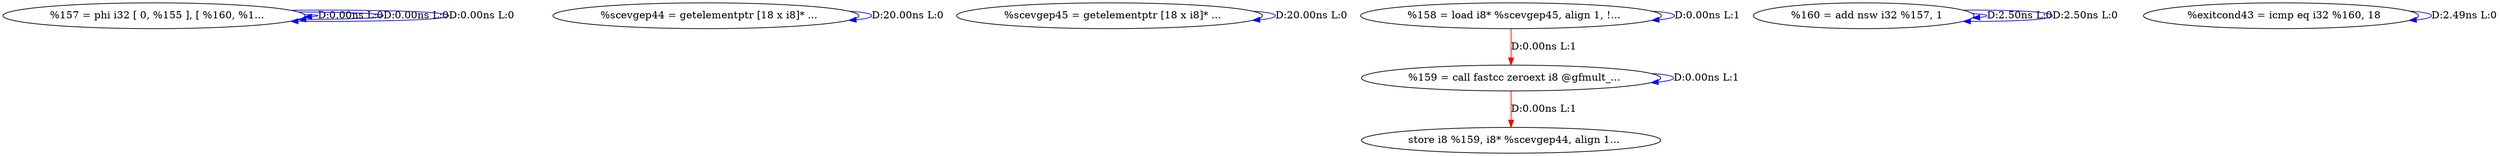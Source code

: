 digraph {
Node0x341f9e0[label="  %157 = phi i32 [ 0, %155 ], [ %160, %1..."];
Node0x341f9e0 -> Node0x341f9e0[label="D:0.00ns L:0",color=blue];
Node0x341f9e0 -> Node0x341f9e0[label="D:0.00ns L:0",color=blue];
Node0x341f9e0 -> Node0x341f9e0[label="D:0.00ns L:0",color=blue];
Node0x341fac0[label="  %scevgep44 = getelementptr [18 x i8]* ..."];
Node0x341fac0 -> Node0x341fac0[label="D:20.00ns L:0",color=blue];
Node0x341fbe0[label="  %scevgep45 = getelementptr [18 x i8]* ..."];
Node0x341fbe0 -> Node0x341fbe0[label="D:20.00ns L:0",color=blue];
Node0x341fcc0[label="  %158 = load i8* %scevgep45, align 1, !..."];
Node0x341fcc0 -> Node0x341fcc0[label="D:0.00ns L:1",color=blue];
Node0x341fda0[label="  %159 = call fastcc zeroext i8 @gfmult_..."];
Node0x341fcc0 -> Node0x341fda0[label="D:0.00ns L:1",color=red];
Node0x341fda0 -> Node0x341fda0[label="D:0.00ns L:1",color=blue];
Node0x341fe80[label="  store i8 %159, i8* %scevgep44, align 1..."];
Node0x341fda0 -> Node0x341fe80[label="D:0.00ns L:1",color=red];
Node0x341ff60[label="  %160 = add nsw i32 %157, 1"];
Node0x341ff60 -> Node0x341ff60[label="D:2.50ns L:0",color=blue];
Node0x341ff60 -> Node0x341ff60[label="D:2.50ns L:0",color=blue];
Node0x3420080[label="  %exitcond43 = icmp eq i32 %160, 18"];
Node0x3420080 -> Node0x3420080[label="D:2.49ns L:0",color=blue];
}
